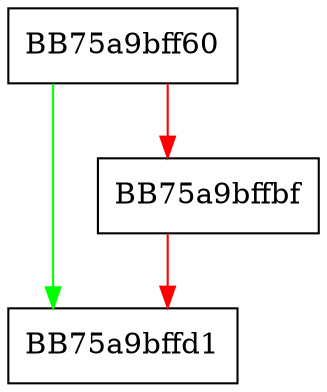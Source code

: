 digraph _Do_call {
  node [shape="box"];
  graph [splines=ortho];
  BB75a9bff60 -> BB75a9bffd1 [color="green"];
  BB75a9bff60 -> BB75a9bffbf [color="red"];
  BB75a9bffbf -> BB75a9bffd1 [color="red"];
}